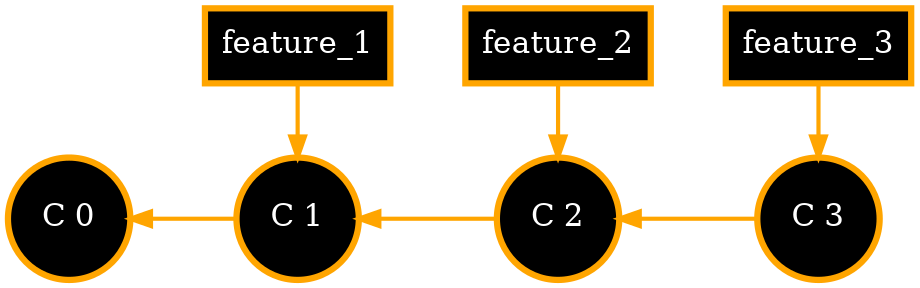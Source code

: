 digraph git_merge_fast_fwd {
    rankdir = LR;
    splines = line;
    bgcolor = transparent;

    // Global node and edge styles
    node [
    shape = rect,
    fontsize = 15.0,
    fontcolor = white,
    style = filled,
    fillcolor = black,
    color = orange,
    penwidth = 3
    ];
    edge [
    dir = back,
    style = bold,
    fontcolor = white
    ];

    // Branch labels
    feature1 [label = "feature_1"];
    feature2 [label = "feature_2"];
    feature3 [label = "feature_3"];

    // Commit nodes (default orange)
    node [
    shape = circle,
    fontsize = 15.0,
    fontcolor = white,
    style = filled,
    fillcolor = black,
    color = orange
    ];
    edge [
    dir = back,
    color = orange,
    fontcolor = white
    ];

    c_0 [label = "C 0", group = main];
    c_1 [label = "C 1", group = main];
    c_2 [label = "C 2", group = main];
    c_3 [label = "C 3", group = main];

    // Feature branch commits (green)
    node [
    color = green,
    style = filled,
    fillcolor = black,
    fontcolor = white
    ];
    edge [
    color = orange,
    fontcolor = white
    ];


    // Commit flow
    c_0 -> c_1 -> c_2;
    c_2 -> c_3;

    // Branch pointers
    edge [
    color = orange,
    fontcolor = white
    dir="forward"
    minlen=2
    ];
    feature1 -> c_1
    feature2 -> c_2
    feature3 -> c_3
    // Rank alignme1t
    { rank = same; c_1 feature1 }
    { rank = same; c_2 feature2 }
    { rank = same; c_3 feature3 }
}
